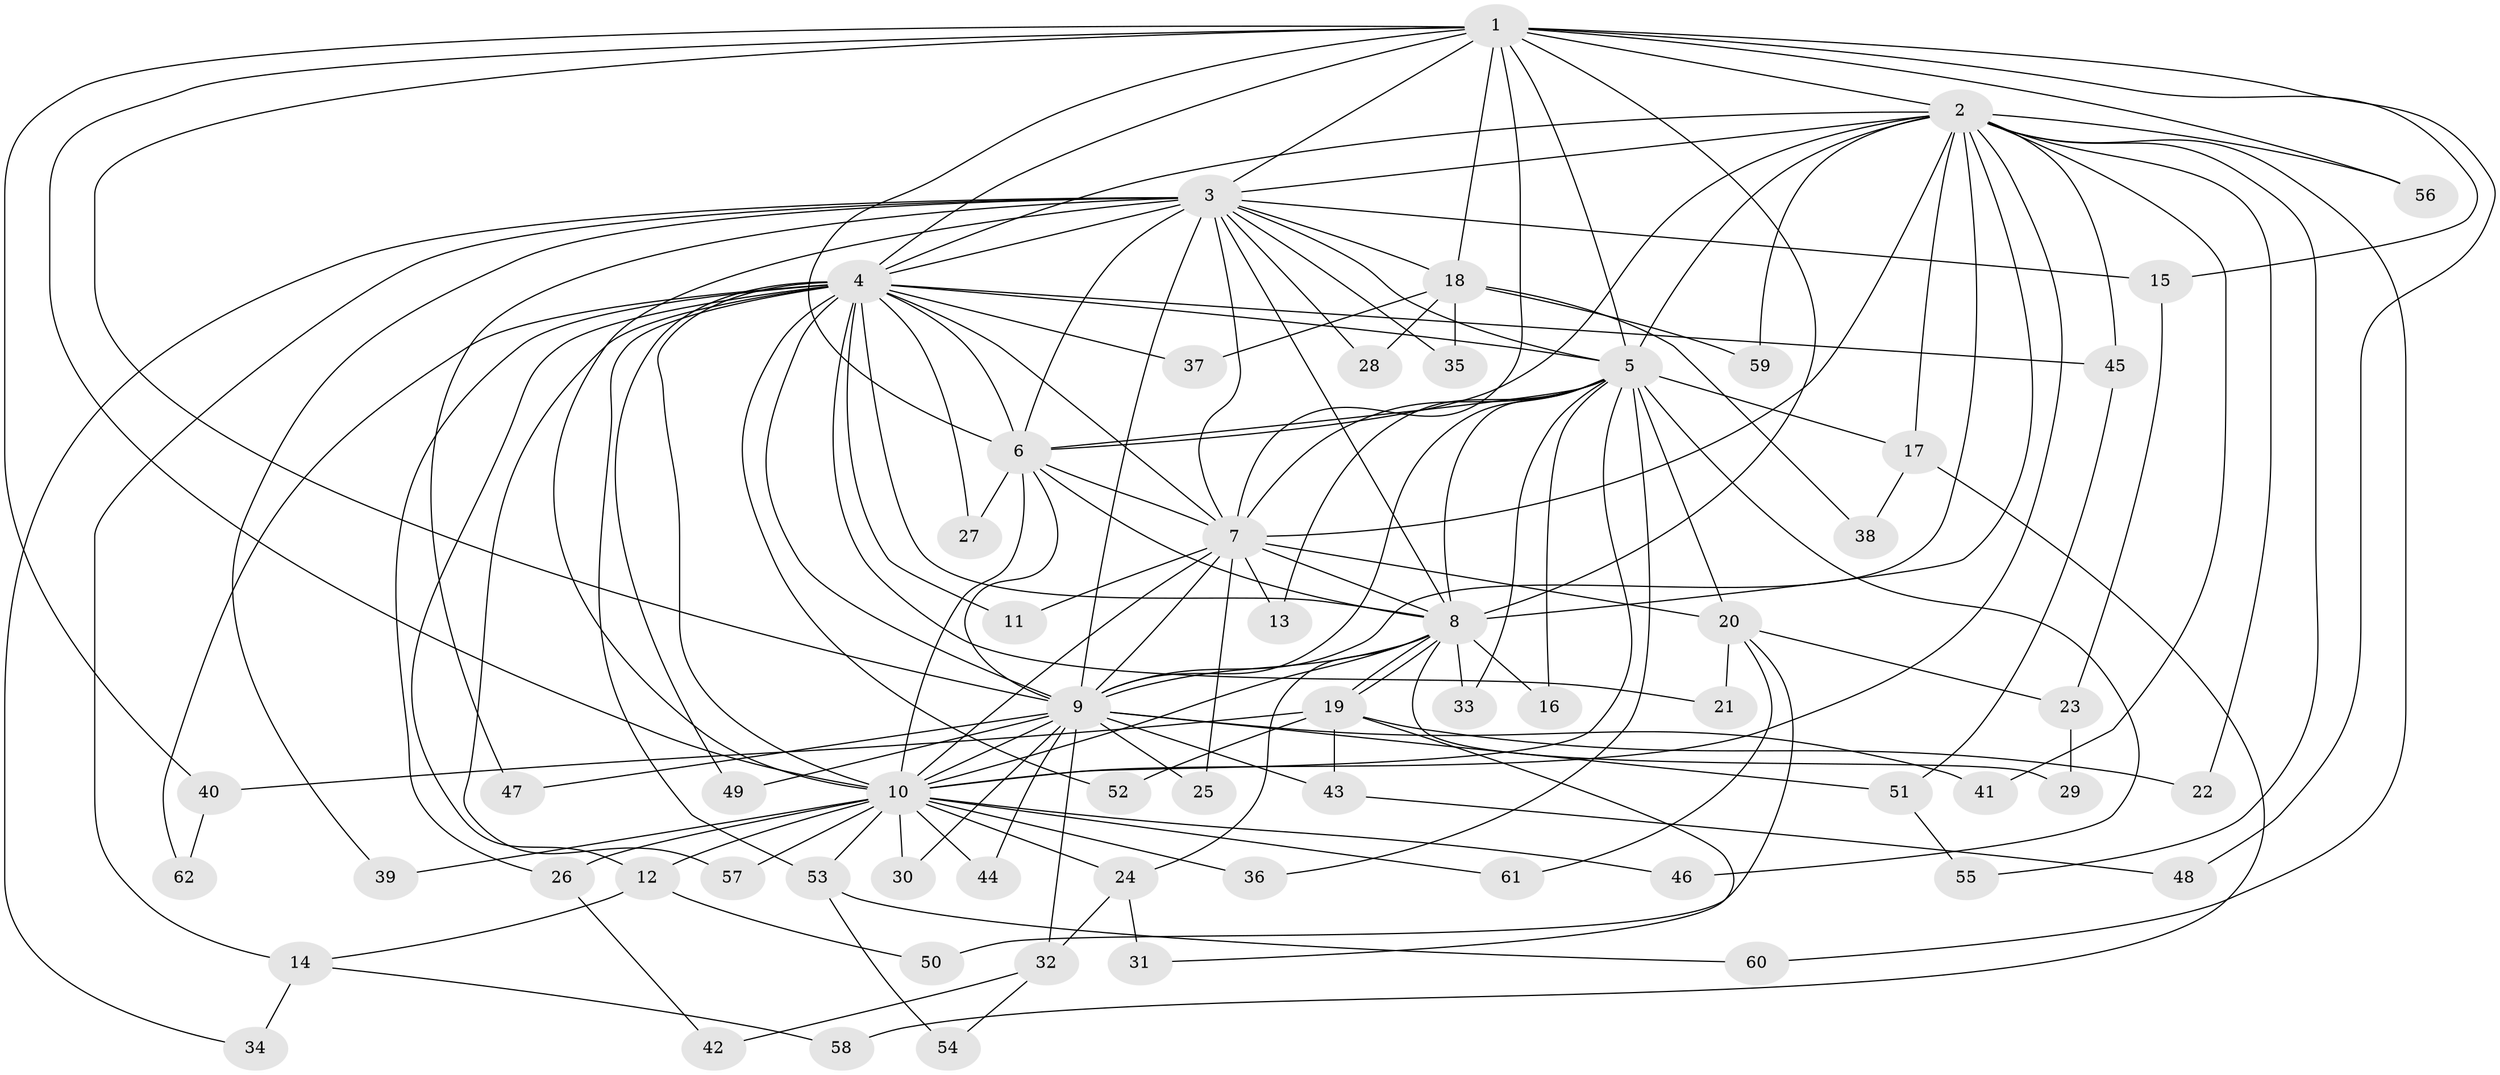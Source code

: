// Generated by graph-tools (version 1.1) at 2025/11/02/27/25 16:11:03]
// undirected, 62 vertices, 149 edges
graph export_dot {
graph [start="1"]
  node [color=gray90,style=filled];
  1;
  2;
  3;
  4;
  5;
  6;
  7;
  8;
  9;
  10;
  11;
  12;
  13;
  14;
  15;
  16;
  17;
  18;
  19;
  20;
  21;
  22;
  23;
  24;
  25;
  26;
  27;
  28;
  29;
  30;
  31;
  32;
  33;
  34;
  35;
  36;
  37;
  38;
  39;
  40;
  41;
  42;
  43;
  44;
  45;
  46;
  47;
  48;
  49;
  50;
  51;
  52;
  53;
  54;
  55;
  56;
  57;
  58;
  59;
  60;
  61;
  62;
  1 -- 2;
  1 -- 3;
  1 -- 4;
  1 -- 5;
  1 -- 6;
  1 -- 7;
  1 -- 8;
  1 -- 9;
  1 -- 10;
  1 -- 15;
  1 -- 18;
  1 -- 40;
  1 -- 48;
  1 -- 56;
  2 -- 3;
  2 -- 4;
  2 -- 5;
  2 -- 6;
  2 -- 7;
  2 -- 8;
  2 -- 9;
  2 -- 10;
  2 -- 17;
  2 -- 22;
  2 -- 41;
  2 -- 45;
  2 -- 55;
  2 -- 56;
  2 -- 59;
  2 -- 60;
  3 -- 4;
  3 -- 5;
  3 -- 6;
  3 -- 7;
  3 -- 8;
  3 -- 9;
  3 -- 10;
  3 -- 14;
  3 -- 15;
  3 -- 18;
  3 -- 28;
  3 -- 34;
  3 -- 35;
  3 -- 39;
  3 -- 47;
  4 -- 5;
  4 -- 6;
  4 -- 7;
  4 -- 8;
  4 -- 9;
  4 -- 10;
  4 -- 11;
  4 -- 12;
  4 -- 21;
  4 -- 26;
  4 -- 27;
  4 -- 37;
  4 -- 45;
  4 -- 49;
  4 -- 52;
  4 -- 53;
  4 -- 57;
  4 -- 62;
  5 -- 6;
  5 -- 7;
  5 -- 8;
  5 -- 9;
  5 -- 10;
  5 -- 13;
  5 -- 16;
  5 -- 17;
  5 -- 20;
  5 -- 33;
  5 -- 36;
  5 -- 46;
  6 -- 7;
  6 -- 8;
  6 -- 9;
  6 -- 10;
  6 -- 27;
  7 -- 8;
  7 -- 9;
  7 -- 10;
  7 -- 11;
  7 -- 13;
  7 -- 20;
  7 -- 25;
  8 -- 9;
  8 -- 10;
  8 -- 16;
  8 -- 19;
  8 -- 19;
  8 -- 24;
  8 -- 29;
  8 -- 33;
  9 -- 10;
  9 -- 25;
  9 -- 30;
  9 -- 32;
  9 -- 41;
  9 -- 43;
  9 -- 44;
  9 -- 47;
  9 -- 49;
  9 -- 51;
  10 -- 12;
  10 -- 24;
  10 -- 26;
  10 -- 30;
  10 -- 36;
  10 -- 39;
  10 -- 44;
  10 -- 46;
  10 -- 53;
  10 -- 57;
  10 -- 61;
  12 -- 14;
  12 -- 50;
  14 -- 34;
  14 -- 58;
  15 -- 23;
  17 -- 38;
  17 -- 58;
  18 -- 28;
  18 -- 35;
  18 -- 37;
  18 -- 38;
  18 -- 59;
  19 -- 22;
  19 -- 31;
  19 -- 40;
  19 -- 43;
  19 -- 52;
  20 -- 21;
  20 -- 23;
  20 -- 50;
  20 -- 61;
  23 -- 29;
  24 -- 31;
  24 -- 32;
  26 -- 42;
  32 -- 42;
  32 -- 54;
  40 -- 62;
  43 -- 48;
  45 -- 51;
  51 -- 55;
  53 -- 54;
  53 -- 60;
}
